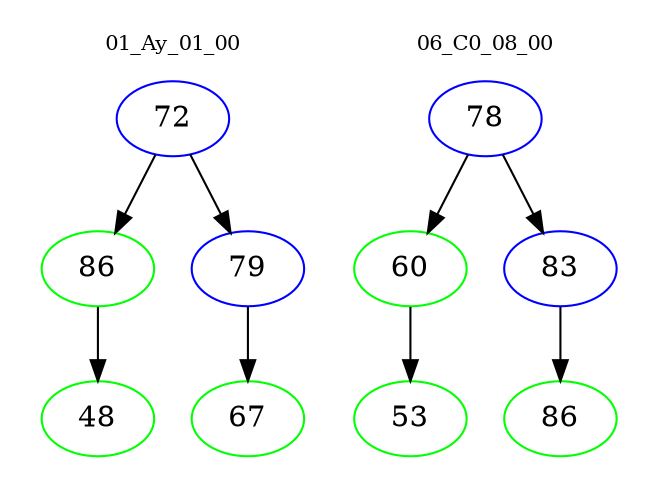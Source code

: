 digraph{
subgraph cluster_0 {
color = white
label = "01_Ay_01_00";
fontsize=10;
T0_72 [label="72", color="blue"]
T0_72 -> T0_86 [color="black"]
T0_86 [label="86", color="green"]
T0_86 -> T0_48 [color="black"]
T0_48 [label="48", color="green"]
T0_72 -> T0_79 [color="black"]
T0_79 [label="79", color="blue"]
T0_79 -> T0_67 [color="black"]
T0_67 [label="67", color="green"]
}
subgraph cluster_1 {
color = white
label = "06_C0_08_00";
fontsize=10;
T1_78 [label="78", color="blue"]
T1_78 -> T1_60 [color="black"]
T1_60 [label="60", color="green"]
T1_60 -> T1_53 [color="black"]
T1_53 [label="53", color="green"]
T1_78 -> T1_83 [color="black"]
T1_83 [label="83", color="blue"]
T1_83 -> T1_86 [color="black"]
T1_86 [label="86", color="green"]
}
}
